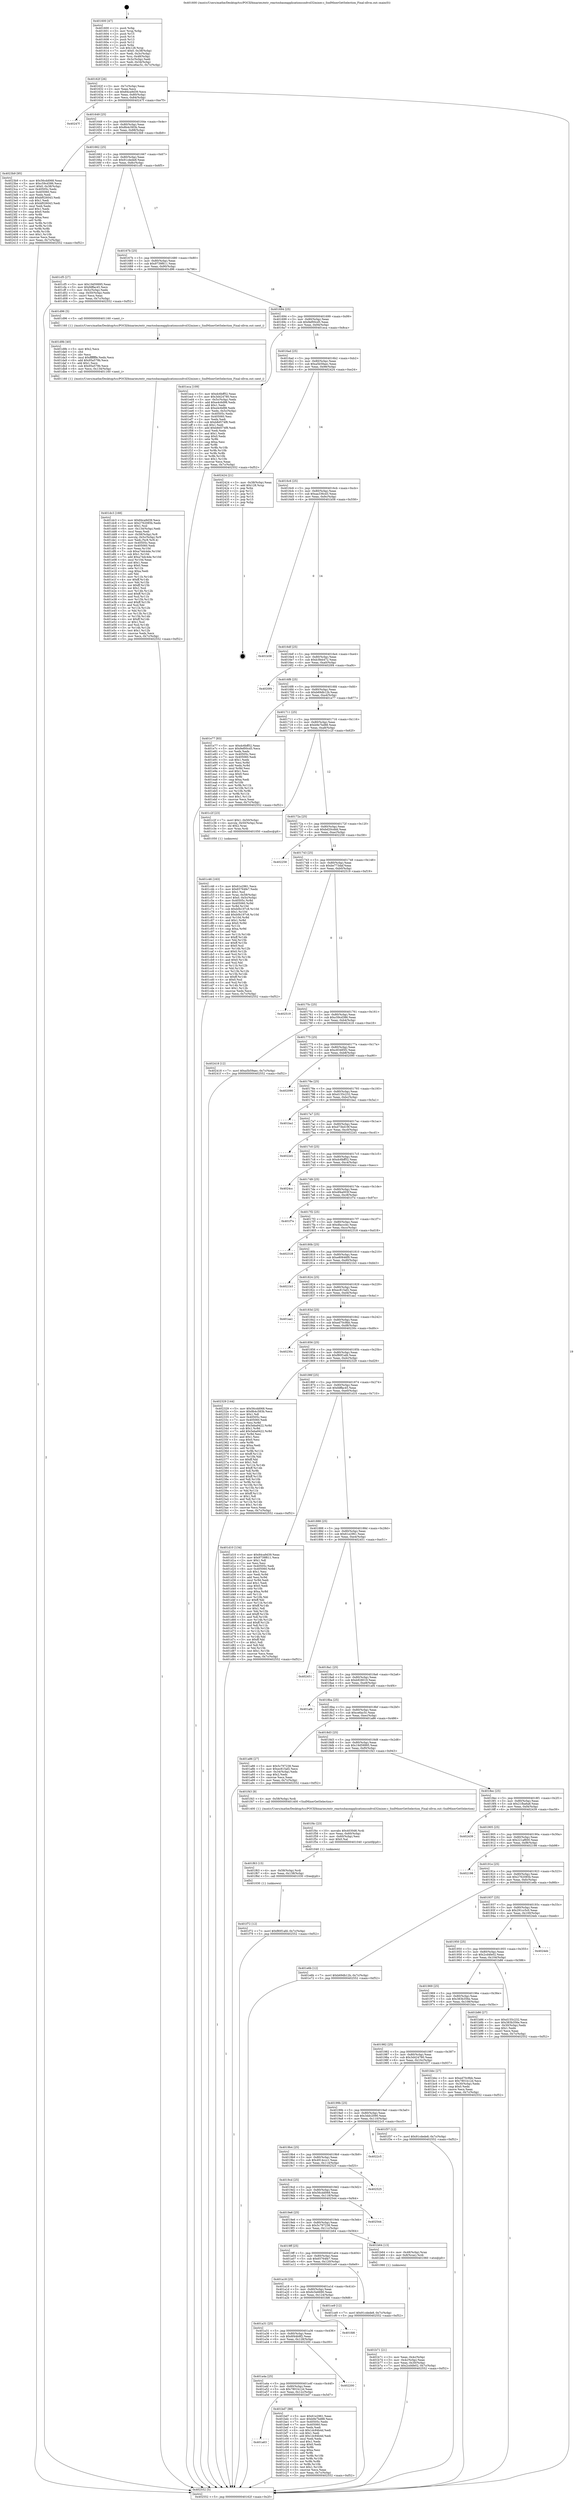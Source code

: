 digraph "0x401600" {
  label = "0x401600 (/mnt/c/Users/mathe/Desktop/tcc/POCII/binaries/extr_reactosbaseapplicationssndvol32mixer.c_SndMixerGetSelection_Final-ollvm.out::main(0))"
  labelloc = "t"
  node[shape=record]

  Entry [label="",width=0.3,height=0.3,shape=circle,fillcolor=black,style=filled]
  "0x40162f" [label="{
     0x40162f [26]\l
     | [instrs]\l
     &nbsp;&nbsp;0x40162f \<+3\>: mov -0x7c(%rbp),%eax\l
     &nbsp;&nbsp;0x401632 \<+2\>: mov %eax,%ecx\l
     &nbsp;&nbsp;0x401634 \<+6\>: sub $0x84ca9d39,%ecx\l
     &nbsp;&nbsp;0x40163a \<+3\>: mov %eax,-0x80(%rbp)\l
     &nbsp;&nbsp;0x40163d \<+6\>: mov %ecx,-0x84(%rbp)\l
     &nbsp;&nbsp;0x401643 \<+6\>: je 000000000040247f \<main+0xe7f\>\l
  }"]
  "0x40247f" [label="{
     0x40247f\l
  }", style=dashed]
  "0x401649" [label="{
     0x401649 [25]\l
     | [instrs]\l
     &nbsp;&nbsp;0x401649 \<+5\>: jmp 000000000040164e \<main+0x4e\>\l
     &nbsp;&nbsp;0x40164e \<+3\>: mov -0x80(%rbp),%eax\l
     &nbsp;&nbsp;0x401651 \<+5\>: sub $0x8b4c583b,%eax\l
     &nbsp;&nbsp;0x401656 \<+6\>: mov %eax,-0x88(%rbp)\l
     &nbsp;&nbsp;0x40165c \<+6\>: je 00000000004023b9 \<main+0xdb9\>\l
  }"]
  Exit [label="",width=0.3,height=0.3,shape=circle,fillcolor=black,style=filled,peripheries=2]
  "0x4023b9" [label="{
     0x4023b9 [95]\l
     | [instrs]\l
     &nbsp;&nbsp;0x4023b9 \<+5\>: mov $0x56cdd068,%eax\l
     &nbsp;&nbsp;0x4023be \<+5\>: mov $0xc59cd386,%ecx\l
     &nbsp;&nbsp;0x4023c3 \<+7\>: movl $0x0,-0x38(%rbp)\l
     &nbsp;&nbsp;0x4023ca \<+7\>: mov 0x40505c,%edx\l
     &nbsp;&nbsp;0x4023d1 \<+7\>: mov 0x405060,%esi\l
     &nbsp;&nbsp;0x4023d8 \<+2\>: mov %edx,%edi\l
     &nbsp;&nbsp;0x4023da \<+6\>: add $0xbf026043,%edi\l
     &nbsp;&nbsp;0x4023e0 \<+3\>: sub $0x1,%edi\l
     &nbsp;&nbsp;0x4023e3 \<+6\>: sub $0xbf026043,%edi\l
     &nbsp;&nbsp;0x4023e9 \<+3\>: imul %edi,%edx\l
     &nbsp;&nbsp;0x4023ec \<+3\>: and $0x1,%edx\l
     &nbsp;&nbsp;0x4023ef \<+3\>: cmp $0x0,%edx\l
     &nbsp;&nbsp;0x4023f2 \<+4\>: sete %r8b\l
     &nbsp;&nbsp;0x4023f6 \<+3\>: cmp $0xa,%esi\l
     &nbsp;&nbsp;0x4023f9 \<+4\>: setl %r9b\l
     &nbsp;&nbsp;0x4023fd \<+3\>: mov %r8b,%r10b\l
     &nbsp;&nbsp;0x402400 \<+3\>: and %r9b,%r10b\l
     &nbsp;&nbsp;0x402403 \<+3\>: xor %r9b,%r8b\l
     &nbsp;&nbsp;0x402406 \<+3\>: or %r8b,%r10b\l
     &nbsp;&nbsp;0x402409 \<+4\>: test $0x1,%r10b\l
     &nbsp;&nbsp;0x40240d \<+3\>: cmovne %ecx,%eax\l
     &nbsp;&nbsp;0x402410 \<+3\>: mov %eax,-0x7c(%rbp)\l
     &nbsp;&nbsp;0x402413 \<+5\>: jmp 0000000000402552 \<main+0xf52\>\l
  }"]
  "0x401662" [label="{
     0x401662 [25]\l
     | [instrs]\l
     &nbsp;&nbsp;0x401662 \<+5\>: jmp 0000000000401667 \<main+0x67\>\l
     &nbsp;&nbsp;0x401667 \<+3\>: mov -0x80(%rbp),%eax\l
     &nbsp;&nbsp;0x40166a \<+5\>: sub $0x91cdede8,%eax\l
     &nbsp;&nbsp;0x40166f \<+6\>: mov %eax,-0x8c(%rbp)\l
     &nbsp;&nbsp;0x401675 \<+6\>: je 0000000000401cf5 \<main+0x6f5\>\l
  }"]
  "0x401f72" [label="{
     0x401f72 [12]\l
     | [instrs]\l
     &nbsp;&nbsp;0x401f72 \<+7\>: movl $0xf80f1afd,-0x7c(%rbp)\l
     &nbsp;&nbsp;0x401f79 \<+5\>: jmp 0000000000402552 \<main+0xf52\>\l
  }"]
  "0x401cf5" [label="{
     0x401cf5 [27]\l
     | [instrs]\l
     &nbsp;&nbsp;0x401cf5 \<+5\>: mov $0x19d59995,%eax\l
     &nbsp;&nbsp;0x401cfa \<+5\>: mov $0xfdffac45,%ecx\l
     &nbsp;&nbsp;0x401cff \<+3\>: mov -0x5c(%rbp),%edx\l
     &nbsp;&nbsp;0x401d02 \<+3\>: cmp -0x50(%rbp),%edx\l
     &nbsp;&nbsp;0x401d05 \<+3\>: cmovl %ecx,%eax\l
     &nbsp;&nbsp;0x401d08 \<+3\>: mov %eax,-0x7c(%rbp)\l
     &nbsp;&nbsp;0x401d0b \<+5\>: jmp 0000000000402552 \<main+0xf52\>\l
  }"]
  "0x40167b" [label="{
     0x40167b [25]\l
     | [instrs]\l
     &nbsp;&nbsp;0x40167b \<+5\>: jmp 0000000000401680 \<main+0x80\>\l
     &nbsp;&nbsp;0x401680 \<+3\>: mov -0x80(%rbp),%eax\l
     &nbsp;&nbsp;0x401683 \<+5\>: sub $0x9739f611,%eax\l
     &nbsp;&nbsp;0x401688 \<+6\>: mov %eax,-0x90(%rbp)\l
     &nbsp;&nbsp;0x40168e \<+6\>: je 0000000000401d96 \<main+0x796\>\l
  }"]
  "0x401f63" [label="{
     0x401f63 [15]\l
     | [instrs]\l
     &nbsp;&nbsp;0x401f63 \<+4\>: mov -0x58(%rbp),%rdi\l
     &nbsp;&nbsp;0x401f67 \<+6\>: mov %eax,-0x138(%rbp)\l
     &nbsp;&nbsp;0x401f6d \<+5\>: call 0000000000401030 \<free@plt\>\l
     | [calls]\l
     &nbsp;&nbsp;0x401030 \{1\} (unknown)\l
  }"]
  "0x401d96" [label="{
     0x401d96 [5]\l
     | [instrs]\l
     &nbsp;&nbsp;0x401d96 \<+5\>: call 0000000000401160 \<next_i\>\l
     | [calls]\l
     &nbsp;&nbsp;0x401160 \{1\} (/mnt/c/Users/mathe/Desktop/tcc/POCII/binaries/extr_reactosbaseapplicationssndvol32mixer.c_SndMixerGetSelection_Final-ollvm.out::next_i)\l
  }"]
  "0x401694" [label="{
     0x401694 [25]\l
     | [instrs]\l
     &nbsp;&nbsp;0x401694 \<+5\>: jmp 0000000000401699 \<main+0x99\>\l
     &nbsp;&nbsp;0x401699 \<+3\>: mov -0x80(%rbp),%eax\l
     &nbsp;&nbsp;0x40169c \<+5\>: sub $0x9ef00cd5,%eax\l
     &nbsp;&nbsp;0x4016a1 \<+6\>: mov %eax,-0x94(%rbp)\l
     &nbsp;&nbsp;0x4016a7 \<+6\>: je 0000000000401eca \<main+0x8ca\>\l
  }"]
  "0x401f4c" [label="{
     0x401f4c [23]\l
     | [instrs]\l
     &nbsp;&nbsp;0x401f4c \<+10\>: movabs $0x4030d6,%rdi\l
     &nbsp;&nbsp;0x401f56 \<+3\>: mov %eax,-0x60(%rbp)\l
     &nbsp;&nbsp;0x401f59 \<+3\>: mov -0x60(%rbp),%esi\l
     &nbsp;&nbsp;0x401f5c \<+2\>: mov $0x0,%al\l
     &nbsp;&nbsp;0x401f5e \<+5\>: call 0000000000401040 \<printf@plt\>\l
     | [calls]\l
     &nbsp;&nbsp;0x401040 \{1\} (unknown)\l
  }"]
  "0x401eca" [label="{
     0x401eca [109]\l
     | [instrs]\l
     &nbsp;&nbsp;0x401eca \<+5\>: mov $0xdc6bff52,%eax\l
     &nbsp;&nbsp;0x401ecf \<+5\>: mov $0x3d424780,%ecx\l
     &nbsp;&nbsp;0x401ed4 \<+3\>: mov -0x5c(%rbp),%edx\l
     &nbsp;&nbsp;0x401ed7 \<+6\>: add $0xe4c6d98,%edx\l
     &nbsp;&nbsp;0x401edd \<+3\>: add $0x1,%edx\l
     &nbsp;&nbsp;0x401ee0 \<+6\>: sub $0xe4c6d98,%edx\l
     &nbsp;&nbsp;0x401ee6 \<+3\>: mov %edx,-0x5c(%rbp)\l
     &nbsp;&nbsp;0x401ee9 \<+7\>: mov 0x40505c,%edx\l
     &nbsp;&nbsp;0x401ef0 \<+7\>: mov 0x405060,%esi\l
     &nbsp;&nbsp;0x401ef7 \<+2\>: mov %edx,%edi\l
     &nbsp;&nbsp;0x401ef9 \<+6\>: sub $0xb8d574f8,%edi\l
     &nbsp;&nbsp;0x401eff \<+3\>: sub $0x1,%edi\l
     &nbsp;&nbsp;0x401f02 \<+6\>: add $0xb8d574f8,%edi\l
     &nbsp;&nbsp;0x401f08 \<+3\>: imul %edi,%edx\l
     &nbsp;&nbsp;0x401f0b \<+3\>: and $0x1,%edx\l
     &nbsp;&nbsp;0x401f0e \<+3\>: cmp $0x0,%edx\l
     &nbsp;&nbsp;0x401f11 \<+4\>: sete %r8b\l
     &nbsp;&nbsp;0x401f15 \<+3\>: cmp $0xa,%esi\l
     &nbsp;&nbsp;0x401f18 \<+4\>: setl %r9b\l
     &nbsp;&nbsp;0x401f1c \<+3\>: mov %r8b,%r10b\l
     &nbsp;&nbsp;0x401f1f \<+3\>: and %r9b,%r10b\l
     &nbsp;&nbsp;0x401f22 \<+3\>: xor %r9b,%r8b\l
     &nbsp;&nbsp;0x401f25 \<+3\>: or %r8b,%r10b\l
     &nbsp;&nbsp;0x401f28 \<+4\>: test $0x1,%r10b\l
     &nbsp;&nbsp;0x401f2c \<+3\>: cmovne %ecx,%eax\l
     &nbsp;&nbsp;0x401f2f \<+3\>: mov %eax,-0x7c(%rbp)\l
     &nbsp;&nbsp;0x401f32 \<+5\>: jmp 0000000000402552 \<main+0xf52\>\l
  }"]
  "0x4016ad" [label="{
     0x4016ad [25]\l
     | [instrs]\l
     &nbsp;&nbsp;0x4016ad \<+5\>: jmp 00000000004016b2 \<main+0xb2\>\l
     &nbsp;&nbsp;0x4016b2 \<+3\>: mov -0x80(%rbp),%eax\l
     &nbsp;&nbsp;0x4016b5 \<+5\>: sub $0xa5b59aec,%eax\l
     &nbsp;&nbsp;0x4016ba \<+6\>: mov %eax,-0x98(%rbp)\l
     &nbsp;&nbsp;0x4016c0 \<+6\>: je 0000000000402424 \<main+0xe24\>\l
  }"]
  "0x401dc3" [label="{
     0x401dc3 [168]\l
     | [instrs]\l
     &nbsp;&nbsp;0x401dc3 \<+5\>: mov $0x84ca9d39,%ecx\l
     &nbsp;&nbsp;0x401dc8 \<+5\>: mov $0x2762085b,%edx\l
     &nbsp;&nbsp;0x401dcd \<+3\>: mov $0x1,%sil\l
     &nbsp;&nbsp;0x401dd0 \<+6\>: mov -0x134(%rbp),%edi\l
     &nbsp;&nbsp;0x401dd6 \<+3\>: imul %eax,%edi\l
     &nbsp;&nbsp;0x401dd9 \<+4\>: mov -0x58(%rbp),%r8\l
     &nbsp;&nbsp;0x401ddd \<+4\>: movslq -0x5c(%rbp),%r9\l
     &nbsp;&nbsp;0x401de1 \<+4\>: mov %edi,(%r8,%r9,4)\l
     &nbsp;&nbsp;0x401de5 \<+7\>: mov 0x40505c,%eax\l
     &nbsp;&nbsp;0x401dec \<+7\>: mov 0x405060,%edi\l
     &nbsp;&nbsp;0x401df3 \<+3\>: mov %eax,%r10d\l
     &nbsp;&nbsp;0x401df6 \<+7\>: sub $0xa74dc4de,%r10d\l
     &nbsp;&nbsp;0x401dfd \<+4\>: sub $0x1,%r10d\l
     &nbsp;&nbsp;0x401e01 \<+7\>: add $0xa74dc4de,%r10d\l
     &nbsp;&nbsp;0x401e08 \<+4\>: imul %r10d,%eax\l
     &nbsp;&nbsp;0x401e0c \<+3\>: and $0x1,%eax\l
     &nbsp;&nbsp;0x401e0f \<+3\>: cmp $0x0,%eax\l
     &nbsp;&nbsp;0x401e12 \<+4\>: sete %r11b\l
     &nbsp;&nbsp;0x401e16 \<+3\>: cmp $0xa,%edi\l
     &nbsp;&nbsp;0x401e19 \<+3\>: setl %bl\l
     &nbsp;&nbsp;0x401e1c \<+3\>: mov %r11b,%r14b\l
     &nbsp;&nbsp;0x401e1f \<+4\>: xor $0xff,%r14b\l
     &nbsp;&nbsp;0x401e23 \<+3\>: mov %bl,%r15b\l
     &nbsp;&nbsp;0x401e26 \<+4\>: xor $0xff,%r15b\l
     &nbsp;&nbsp;0x401e2a \<+4\>: xor $0x1,%sil\l
     &nbsp;&nbsp;0x401e2e \<+3\>: mov %r14b,%r12b\l
     &nbsp;&nbsp;0x401e31 \<+4\>: and $0xff,%r12b\l
     &nbsp;&nbsp;0x401e35 \<+3\>: and %sil,%r11b\l
     &nbsp;&nbsp;0x401e38 \<+3\>: mov %r15b,%r13b\l
     &nbsp;&nbsp;0x401e3b \<+4\>: and $0xff,%r13b\l
     &nbsp;&nbsp;0x401e3f \<+3\>: and %sil,%bl\l
     &nbsp;&nbsp;0x401e42 \<+3\>: or %r11b,%r12b\l
     &nbsp;&nbsp;0x401e45 \<+3\>: or %bl,%r13b\l
     &nbsp;&nbsp;0x401e48 \<+3\>: xor %r13b,%r12b\l
     &nbsp;&nbsp;0x401e4b \<+3\>: or %r15b,%r14b\l
     &nbsp;&nbsp;0x401e4e \<+4\>: xor $0xff,%r14b\l
     &nbsp;&nbsp;0x401e52 \<+4\>: or $0x1,%sil\l
     &nbsp;&nbsp;0x401e56 \<+3\>: and %sil,%r14b\l
     &nbsp;&nbsp;0x401e59 \<+3\>: or %r14b,%r12b\l
     &nbsp;&nbsp;0x401e5c \<+4\>: test $0x1,%r12b\l
     &nbsp;&nbsp;0x401e60 \<+3\>: cmovne %edx,%ecx\l
     &nbsp;&nbsp;0x401e63 \<+3\>: mov %ecx,-0x7c(%rbp)\l
     &nbsp;&nbsp;0x401e66 \<+5\>: jmp 0000000000402552 \<main+0xf52\>\l
  }"]
  "0x402424" [label="{
     0x402424 [21]\l
     | [instrs]\l
     &nbsp;&nbsp;0x402424 \<+3\>: mov -0x38(%rbp),%eax\l
     &nbsp;&nbsp;0x402427 \<+7\>: add $0x128,%rsp\l
     &nbsp;&nbsp;0x40242e \<+1\>: pop %rbx\l
     &nbsp;&nbsp;0x40242f \<+2\>: pop %r12\l
     &nbsp;&nbsp;0x402431 \<+2\>: pop %r13\l
     &nbsp;&nbsp;0x402433 \<+2\>: pop %r14\l
     &nbsp;&nbsp;0x402435 \<+2\>: pop %r15\l
     &nbsp;&nbsp;0x402437 \<+1\>: pop %rbp\l
     &nbsp;&nbsp;0x402438 \<+1\>: ret\l
  }"]
  "0x4016c6" [label="{
     0x4016c6 [25]\l
     | [instrs]\l
     &nbsp;&nbsp;0x4016c6 \<+5\>: jmp 00000000004016cb \<main+0xcb\>\l
     &nbsp;&nbsp;0x4016cb \<+3\>: mov -0x80(%rbp),%eax\l
     &nbsp;&nbsp;0x4016ce \<+5\>: sub $0xaa336cd3,%eax\l
     &nbsp;&nbsp;0x4016d3 \<+6\>: mov %eax,-0x9c(%rbp)\l
     &nbsp;&nbsp;0x4016d9 \<+6\>: je 0000000000401b58 \<main+0x558\>\l
  }"]
  "0x401d9b" [label="{
     0x401d9b [40]\l
     | [instrs]\l
     &nbsp;&nbsp;0x401d9b \<+5\>: mov $0x2,%ecx\l
     &nbsp;&nbsp;0x401da0 \<+1\>: cltd\l
     &nbsp;&nbsp;0x401da1 \<+2\>: idiv %ecx\l
     &nbsp;&nbsp;0x401da3 \<+6\>: imul $0xfffffffe,%edx,%ecx\l
     &nbsp;&nbsp;0x401da9 \<+6\>: add $0x95a579b,%ecx\l
     &nbsp;&nbsp;0x401daf \<+3\>: add $0x1,%ecx\l
     &nbsp;&nbsp;0x401db2 \<+6\>: sub $0x95a579b,%ecx\l
     &nbsp;&nbsp;0x401db8 \<+6\>: mov %ecx,-0x134(%rbp)\l
     &nbsp;&nbsp;0x401dbe \<+5\>: call 0000000000401160 \<next_i\>\l
     | [calls]\l
     &nbsp;&nbsp;0x401160 \{1\} (/mnt/c/Users/mathe/Desktop/tcc/POCII/binaries/extr_reactosbaseapplicationssndvol32mixer.c_SndMixerGetSelection_Final-ollvm.out::next_i)\l
  }"]
  "0x401b58" [label="{
     0x401b58\l
  }", style=dashed]
  "0x4016df" [label="{
     0x4016df [25]\l
     | [instrs]\l
     &nbsp;&nbsp;0x4016df \<+5\>: jmp 00000000004016e4 \<main+0xe4\>\l
     &nbsp;&nbsp;0x4016e4 \<+3\>: mov -0x80(%rbp),%eax\l
     &nbsp;&nbsp;0x4016e7 \<+5\>: sub $0xb3feb472,%eax\l
     &nbsp;&nbsp;0x4016ec \<+6\>: mov %eax,-0xa0(%rbp)\l
     &nbsp;&nbsp;0x4016f2 \<+6\>: je 00000000004020f4 \<main+0xaf4\>\l
  }"]
  "0x401c46" [label="{
     0x401c46 [163]\l
     | [instrs]\l
     &nbsp;&nbsp;0x401c46 \<+5\>: mov $0x61e2961,%ecx\l
     &nbsp;&nbsp;0x401c4b \<+5\>: mov $0x65764fe7,%edx\l
     &nbsp;&nbsp;0x401c50 \<+3\>: mov $0x1,%sil\l
     &nbsp;&nbsp;0x401c53 \<+4\>: mov %rax,-0x58(%rbp)\l
     &nbsp;&nbsp;0x401c57 \<+7\>: movl $0x0,-0x5c(%rbp)\l
     &nbsp;&nbsp;0x401c5e \<+8\>: mov 0x40505c,%r8d\l
     &nbsp;&nbsp;0x401c66 \<+8\>: mov 0x405060,%r9d\l
     &nbsp;&nbsp;0x401c6e \<+3\>: mov %r8d,%r10d\l
     &nbsp;&nbsp;0x401c71 \<+7\>: sub $0xb0b197c8,%r10d\l
     &nbsp;&nbsp;0x401c78 \<+4\>: sub $0x1,%r10d\l
     &nbsp;&nbsp;0x401c7c \<+7\>: add $0xb0b197c8,%r10d\l
     &nbsp;&nbsp;0x401c83 \<+4\>: imul %r10d,%r8d\l
     &nbsp;&nbsp;0x401c87 \<+4\>: and $0x1,%r8d\l
     &nbsp;&nbsp;0x401c8b \<+4\>: cmp $0x0,%r8d\l
     &nbsp;&nbsp;0x401c8f \<+4\>: sete %r11b\l
     &nbsp;&nbsp;0x401c93 \<+4\>: cmp $0xa,%r9d\l
     &nbsp;&nbsp;0x401c97 \<+3\>: setl %bl\l
     &nbsp;&nbsp;0x401c9a \<+3\>: mov %r11b,%r14b\l
     &nbsp;&nbsp;0x401c9d \<+4\>: xor $0xff,%r14b\l
     &nbsp;&nbsp;0x401ca1 \<+3\>: mov %bl,%r15b\l
     &nbsp;&nbsp;0x401ca4 \<+4\>: xor $0xff,%r15b\l
     &nbsp;&nbsp;0x401ca8 \<+4\>: xor $0x0,%sil\l
     &nbsp;&nbsp;0x401cac \<+3\>: mov %r14b,%r12b\l
     &nbsp;&nbsp;0x401caf \<+4\>: and $0x0,%r12b\l
     &nbsp;&nbsp;0x401cb3 \<+3\>: and %sil,%r11b\l
     &nbsp;&nbsp;0x401cb6 \<+3\>: mov %r15b,%r13b\l
     &nbsp;&nbsp;0x401cb9 \<+4\>: and $0x0,%r13b\l
     &nbsp;&nbsp;0x401cbd \<+3\>: and %sil,%bl\l
     &nbsp;&nbsp;0x401cc0 \<+3\>: or %r11b,%r12b\l
     &nbsp;&nbsp;0x401cc3 \<+3\>: or %bl,%r13b\l
     &nbsp;&nbsp;0x401cc6 \<+3\>: xor %r13b,%r12b\l
     &nbsp;&nbsp;0x401cc9 \<+3\>: or %r15b,%r14b\l
     &nbsp;&nbsp;0x401ccc \<+4\>: xor $0xff,%r14b\l
     &nbsp;&nbsp;0x401cd0 \<+4\>: or $0x0,%sil\l
     &nbsp;&nbsp;0x401cd4 \<+3\>: and %sil,%r14b\l
     &nbsp;&nbsp;0x401cd7 \<+3\>: or %r14b,%r12b\l
     &nbsp;&nbsp;0x401cda \<+4\>: test $0x1,%r12b\l
     &nbsp;&nbsp;0x401cde \<+3\>: cmovne %edx,%ecx\l
     &nbsp;&nbsp;0x401ce1 \<+3\>: mov %ecx,-0x7c(%rbp)\l
     &nbsp;&nbsp;0x401ce4 \<+5\>: jmp 0000000000402552 \<main+0xf52\>\l
  }"]
  "0x4020f4" [label="{
     0x4020f4\l
  }", style=dashed]
  "0x4016f8" [label="{
     0x4016f8 [25]\l
     | [instrs]\l
     &nbsp;&nbsp;0x4016f8 \<+5\>: jmp 00000000004016fd \<main+0xfd\>\l
     &nbsp;&nbsp;0x4016fd \<+3\>: mov -0x80(%rbp),%eax\l
     &nbsp;&nbsp;0x401700 \<+5\>: sub $0xb69db12b,%eax\l
     &nbsp;&nbsp;0x401705 \<+6\>: mov %eax,-0xa4(%rbp)\l
     &nbsp;&nbsp;0x40170b \<+6\>: je 0000000000401e77 \<main+0x877\>\l
  }"]
  "0x401a63" [label="{
     0x401a63\l
  }", style=dashed]
  "0x401e77" [label="{
     0x401e77 [83]\l
     | [instrs]\l
     &nbsp;&nbsp;0x401e77 \<+5\>: mov $0xdc6bff52,%eax\l
     &nbsp;&nbsp;0x401e7c \<+5\>: mov $0x9ef00cd5,%ecx\l
     &nbsp;&nbsp;0x401e81 \<+2\>: xor %edx,%edx\l
     &nbsp;&nbsp;0x401e83 \<+7\>: mov 0x40505c,%esi\l
     &nbsp;&nbsp;0x401e8a \<+7\>: mov 0x405060,%edi\l
     &nbsp;&nbsp;0x401e91 \<+3\>: sub $0x1,%edx\l
     &nbsp;&nbsp;0x401e94 \<+3\>: mov %esi,%r8d\l
     &nbsp;&nbsp;0x401e97 \<+3\>: add %edx,%r8d\l
     &nbsp;&nbsp;0x401e9a \<+4\>: imul %r8d,%esi\l
     &nbsp;&nbsp;0x401e9e \<+3\>: and $0x1,%esi\l
     &nbsp;&nbsp;0x401ea1 \<+3\>: cmp $0x0,%esi\l
     &nbsp;&nbsp;0x401ea4 \<+4\>: sete %r9b\l
     &nbsp;&nbsp;0x401ea8 \<+3\>: cmp $0xa,%edi\l
     &nbsp;&nbsp;0x401eab \<+4\>: setl %r10b\l
     &nbsp;&nbsp;0x401eaf \<+3\>: mov %r9b,%r11b\l
     &nbsp;&nbsp;0x401eb2 \<+3\>: and %r10b,%r11b\l
     &nbsp;&nbsp;0x401eb5 \<+3\>: xor %r10b,%r9b\l
     &nbsp;&nbsp;0x401eb8 \<+3\>: or %r9b,%r11b\l
     &nbsp;&nbsp;0x401ebb \<+4\>: test $0x1,%r11b\l
     &nbsp;&nbsp;0x401ebf \<+3\>: cmovne %ecx,%eax\l
     &nbsp;&nbsp;0x401ec2 \<+3\>: mov %eax,-0x7c(%rbp)\l
     &nbsp;&nbsp;0x401ec5 \<+5\>: jmp 0000000000402552 \<main+0xf52\>\l
  }"]
  "0x401711" [label="{
     0x401711 [25]\l
     | [instrs]\l
     &nbsp;&nbsp;0x401711 \<+5\>: jmp 0000000000401716 \<main+0x116\>\l
     &nbsp;&nbsp;0x401716 \<+3\>: mov -0x80(%rbp),%eax\l
     &nbsp;&nbsp;0x401719 \<+5\>: sub $0xb9e7bd88,%eax\l
     &nbsp;&nbsp;0x40171e \<+6\>: mov %eax,-0xa8(%rbp)\l
     &nbsp;&nbsp;0x401724 \<+6\>: je 0000000000401c2f \<main+0x62f\>\l
  }"]
  "0x401bd7" [label="{
     0x401bd7 [88]\l
     | [instrs]\l
     &nbsp;&nbsp;0x401bd7 \<+5\>: mov $0x61e2961,%eax\l
     &nbsp;&nbsp;0x401bdc \<+5\>: mov $0xb9e7bd88,%ecx\l
     &nbsp;&nbsp;0x401be1 \<+7\>: mov 0x40505c,%edx\l
     &nbsp;&nbsp;0x401be8 \<+7\>: mov 0x405060,%esi\l
     &nbsp;&nbsp;0x401bef \<+2\>: mov %edx,%edi\l
     &nbsp;&nbsp;0x401bf1 \<+6\>: sub $0x1dc84b4d,%edi\l
     &nbsp;&nbsp;0x401bf7 \<+3\>: sub $0x1,%edi\l
     &nbsp;&nbsp;0x401bfa \<+6\>: add $0x1dc84b4d,%edi\l
     &nbsp;&nbsp;0x401c00 \<+3\>: imul %edi,%edx\l
     &nbsp;&nbsp;0x401c03 \<+3\>: and $0x1,%edx\l
     &nbsp;&nbsp;0x401c06 \<+3\>: cmp $0x0,%edx\l
     &nbsp;&nbsp;0x401c09 \<+4\>: sete %r8b\l
     &nbsp;&nbsp;0x401c0d \<+3\>: cmp $0xa,%esi\l
     &nbsp;&nbsp;0x401c10 \<+4\>: setl %r9b\l
     &nbsp;&nbsp;0x401c14 \<+3\>: mov %r8b,%r10b\l
     &nbsp;&nbsp;0x401c17 \<+3\>: and %r9b,%r10b\l
     &nbsp;&nbsp;0x401c1a \<+3\>: xor %r9b,%r8b\l
     &nbsp;&nbsp;0x401c1d \<+3\>: or %r8b,%r10b\l
     &nbsp;&nbsp;0x401c20 \<+4\>: test $0x1,%r10b\l
     &nbsp;&nbsp;0x401c24 \<+3\>: cmovne %ecx,%eax\l
     &nbsp;&nbsp;0x401c27 \<+3\>: mov %eax,-0x7c(%rbp)\l
     &nbsp;&nbsp;0x401c2a \<+5\>: jmp 0000000000402552 \<main+0xf52\>\l
  }"]
  "0x401c2f" [label="{
     0x401c2f [23]\l
     | [instrs]\l
     &nbsp;&nbsp;0x401c2f \<+7\>: movl $0x1,-0x50(%rbp)\l
     &nbsp;&nbsp;0x401c36 \<+4\>: movslq -0x50(%rbp),%rax\l
     &nbsp;&nbsp;0x401c3a \<+4\>: shl $0x2,%rax\l
     &nbsp;&nbsp;0x401c3e \<+3\>: mov %rax,%rdi\l
     &nbsp;&nbsp;0x401c41 \<+5\>: call 0000000000401050 \<malloc@plt\>\l
     | [calls]\l
     &nbsp;&nbsp;0x401050 \{1\} (unknown)\l
  }"]
  "0x40172a" [label="{
     0x40172a [25]\l
     | [instrs]\l
     &nbsp;&nbsp;0x40172a \<+5\>: jmp 000000000040172f \<main+0x12f\>\l
     &nbsp;&nbsp;0x40172f \<+3\>: mov -0x80(%rbp),%eax\l
     &nbsp;&nbsp;0x401732 \<+5\>: sub $0xbd20cddd,%eax\l
     &nbsp;&nbsp;0x401737 \<+6\>: mov %eax,-0xac(%rbp)\l
     &nbsp;&nbsp;0x40173d \<+6\>: je 0000000000402258 \<main+0xc58\>\l
  }"]
  "0x401a4a" [label="{
     0x401a4a [25]\l
     | [instrs]\l
     &nbsp;&nbsp;0x401a4a \<+5\>: jmp 0000000000401a4f \<main+0x44f\>\l
     &nbsp;&nbsp;0x401a4f \<+3\>: mov -0x80(%rbp),%eax\l
     &nbsp;&nbsp;0x401a52 \<+5\>: sub $0x7801b12d,%eax\l
     &nbsp;&nbsp;0x401a57 \<+6\>: mov %eax,-0x12c(%rbp)\l
     &nbsp;&nbsp;0x401a5d \<+6\>: je 0000000000401bd7 \<main+0x5d7\>\l
  }"]
  "0x402258" [label="{
     0x402258\l
  }", style=dashed]
  "0x401743" [label="{
     0x401743 [25]\l
     | [instrs]\l
     &nbsp;&nbsp;0x401743 \<+5\>: jmp 0000000000401748 \<main+0x148\>\l
     &nbsp;&nbsp;0x401748 \<+3\>: mov -0x80(%rbp),%eax\l
     &nbsp;&nbsp;0x40174b \<+5\>: sub $0xbe773daf,%eax\l
     &nbsp;&nbsp;0x401750 \<+6\>: mov %eax,-0xb0(%rbp)\l
     &nbsp;&nbsp;0x401756 \<+6\>: je 0000000000402519 \<main+0xf19\>\l
  }"]
  "0x402200" [label="{
     0x402200\l
  }", style=dashed]
  "0x402519" [label="{
     0x402519\l
  }", style=dashed]
  "0x40175c" [label="{
     0x40175c [25]\l
     | [instrs]\l
     &nbsp;&nbsp;0x40175c \<+5\>: jmp 0000000000401761 \<main+0x161\>\l
     &nbsp;&nbsp;0x401761 \<+3\>: mov -0x80(%rbp),%eax\l
     &nbsp;&nbsp;0x401764 \<+5\>: sub $0xc59cd386,%eax\l
     &nbsp;&nbsp;0x401769 \<+6\>: mov %eax,-0xb4(%rbp)\l
     &nbsp;&nbsp;0x40176f \<+6\>: je 0000000000402418 \<main+0xe18\>\l
  }"]
  "0x401a31" [label="{
     0x401a31 [25]\l
     | [instrs]\l
     &nbsp;&nbsp;0x401a31 \<+5\>: jmp 0000000000401a36 \<main+0x436\>\l
     &nbsp;&nbsp;0x401a36 \<+3\>: mov -0x80(%rbp),%eax\l
     &nbsp;&nbsp;0x401a39 \<+5\>: sub $0x6f44b9f2,%eax\l
     &nbsp;&nbsp;0x401a3e \<+6\>: mov %eax,-0x128(%rbp)\l
     &nbsp;&nbsp;0x401a44 \<+6\>: je 0000000000402200 \<main+0xc00\>\l
  }"]
  "0x402418" [label="{
     0x402418 [12]\l
     | [instrs]\l
     &nbsp;&nbsp;0x402418 \<+7\>: movl $0xa5b59aec,-0x7c(%rbp)\l
     &nbsp;&nbsp;0x40241f \<+5\>: jmp 0000000000402552 \<main+0xf52\>\l
  }"]
  "0x401775" [label="{
     0x401775 [25]\l
     | [instrs]\l
     &nbsp;&nbsp;0x401775 \<+5\>: jmp 000000000040177a \<main+0x17a\>\l
     &nbsp;&nbsp;0x40177a \<+3\>: mov -0x80(%rbp),%eax\l
     &nbsp;&nbsp;0x40177d \<+5\>: sub $0xc83485f2,%eax\l
     &nbsp;&nbsp;0x401782 \<+6\>: mov %eax,-0xb8(%rbp)\l
     &nbsp;&nbsp;0x401788 \<+6\>: je 0000000000402090 \<main+0xa90\>\l
  }"]
  "0x401fd6" [label="{
     0x401fd6\l
  }", style=dashed]
  "0x402090" [label="{
     0x402090\l
  }", style=dashed]
  "0x40178e" [label="{
     0x40178e [25]\l
     | [instrs]\l
     &nbsp;&nbsp;0x40178e \<+5\>: jmp 0000000000401793 \<main+0x193\>\l
     &nbsp;&nbsp;0x401793 \<+3\>: mov -0x80(%rbp),%eax\l
     &nbsp;&nbsp;0x401796 \<+5\>: sub $0xd155c232,%eax\l
     &nbsp;&nbsp;0x40179b \<+6\>: mov %eax,-0xbc(%rbp)\l
     &nbsp;&nbsp;0x4017a1 \<+6\>: je 0000000000401ba1 \<main+0x5a1\>\l
  }"]
  "0x401a18" [label="{
     0x401a18 [25]\l
     | [instrs]\l
     &nbsp;&nbsp;0x401a18 \<+5\>: jmp 0000000000401a1d \<main+0x41d\>\l
     &nbsp;&nbsp;0x401a1d \<+3\>: mov -0x80(%rbp),%eax\l
     &nbsp;&nbsp;0x401a20 \<+5\>: sub $0x6c5e6690,%eax\l
     &nbsp;&nbsp;0x401a25 \<+6\>: mov %eax,-0x124(%rbp)\l
     &nbsp;&nbsp;0x401a2b \<+6\>: je 0000000000401fd6 \<main+0x9d6\>\l
  }"]
  "0x401ba1" [label="{
     0x401ba1\l
  }", style=dashed]
  "0x4017a7" [label="{
     0x4017a7 [25]\l
     | [instrs]\l
     &nbsp;&nbsp;0x4017a7 \<+5\>: jmp 00000000004017ac \<main+0x1ac\>\l
     &nbsp;&nbsp;0x4017ac \<+3\>: mov -0x80(%rbp),%eax\l
     &nbsp;&nbsp;0x4017af \<+5\>: sub $0xd73bd19f,%eax\l
     &nbsp;&nbsp;0x4017b4 \<+6\>: mov %eax,-0xc0(%rbp)\l
     &nbsp;&nbsp;0x4017ba \<+6\>: je 00000000004022d1 \<main+0xcd1\>\l
  }"]
  "0x401ce9" [label="{
     0x401ce9 [12]\l
     | [instrs]\l
     &nbsp;&nbsp;0x401ce9 \<+7\>: movl $0x91cdede8,-0x7c(%rbp)\l
     &nbsp;&nbsp;0x401cf0 \<+5\>: jmp 0000000000402552 \<main+0xf52\>\l
  }"]
  "0x4022d1" [label="{
     0x4022d1\l
  }", style=dashed]
  "0x4017c0" [label="{
     0x4017c0 [25]\l
     | [instrs]\l
     &nbsp;&nbsp;0x4017c0 \<+5\>: jmp 00000000004017c5 \<main+0x1c5\>\l
     &nbsp;&nbsp;0x4017c5 \<+3\>: mov -0x80(%rbp),%eax\l
     &nbsp;&nbsp;0x4017c8 \<+5\>: sub $0xdc6bff52,%eax\l
     &nbsp;&nbsp;0x4017cd \<+6\>: mov %eax,-0xc4(%rbp)\l
     &nbsp;&nbsp;0x4017d3 \<+6\>: je 00000000004024cc \<main+0xecc\>\l
  }"]
  "0x401b71" [label="{
     0x401b71 [21]\l
     | [instrs]\l
     &nbsp;&nbsp;0x401b71 \<+3\>: mov %eax,-0x4c(%rbp)\l
     &nbsp;&nbsp;0x401b74 \<+3\>: mov -0x4c(%rbp),%eax\l
     &nbsp;&nbsp;0x401b77 \<+3\>: mov %eax,-0x30(%rbp)\l
     &nbsp;&nbsp;0x401b7a \<+7\>: movl $0x2cd4fe02,-0x7c(%rbp)\l
     &nbsp;&nbsp;0x401b81 \<+5\>: jmp 0000000000402552 \<main+0xf52\>\l
  }"]
  "0x4024cc" [label="{
     0x4024cc\l
  }", style=dashed]
  "0x4017d9" [label="{
     0x4017d9 [25]\l
     | [instrs]\l
     &nbsp;&nbsp;0x4017d9 \<+5\>: jmp 00000000004017de \<main+0x1de\>\l
     &nbsp;&nbsp;0x4017de \<+3\>: mov -0x80(%rbp),%eax\l
     &nbsp;&nbsp;0x4017e1 \<+5\>: sub $0xdf4a003f,%eax\l
     &nbsp;&nbsp;0x4017e6 \<+6\>: mov %eax,-0xc8(%rbp)\l
     &nbsp;&nbsp;0x4017ec \<+6\>: je 0000000000401f7e \<main+0x97e\>\l
  }"]
  "0x4019ff" [label="{
     0x4019ff [25]\l
     | [instrs]\l
     &nbsp;&nbsp;0x4019ff \<+5\>: jmp 0000000000401a04 \<main+0x404\>\l
     &nbsp;&nbsp;0x401a04 \<+3\>: mov -0x80(%rbp),%eax\l
     &nbsp;&nbsp;0x401a07 \<+5\>: sub $0x65764fe7,%eax\l
     &nbsp;&nbsp;0x401a0c \<+6\>: mov %eax,-0x120(%rbp)\l
     &nbsp;&nbsp;0x401a12 \<+6\>: je 0000000000401ce9 \<main+0x6e9\>\l
  }"]
  "0x401f7e" [label="{
     0x401f7e\l
  }", style=dashed]
  "0x4017f2" [label="{
     0x4017f2 [25]\l
     | [instrs]\l
     &nbsp;&nbsp;0x4017f2 \<+5\>: jmp 00000000004017f7 \<main+0x1f7\>\l
     &nbsp;&nbsp;0x4017f7 \<+3\>: mov -0x80(%rbp),%eax\l
     &nbsp;&nbsp;0x4017fa \<+5\>: sub $0xdfacccbc,%eax\l
     &nbsp;&nbsp;0x4017ff \<+6\>: mov %eax,-0xcc(%rbp)\l
     &nbsp;&nbsp;0x401805 \<+6\>: je 0000000000402318 \<main+0xd18\>\l
  }"]
  "0x401b64" [label="{
     0x401b64 [13]\l
     | [instrs]\l
     &nbsp;&nbsp;0x401b64 \<+4\>: mov -0x48(%rbp),%rax\l
     &nbsp;&nbsp;0x401b68 \<+4\>: mov 0x8(%rax),%rdi\l
     &nbsp;&nbsp;0x401b6c \<+5\>: call 0000000000401060 \<atoi@plt\>\l
     | [calls]\l
     &nbsp;&nbsp;0x401060 \{1\} (unknown)\l
  }"]
  "0x402318" [label="{
     0x402318\l
  }", style=dashed]
  "0x40180b" [label="{
     0x40180b [25]\l
     | [instrs]\l
     &nbsp;&nbsp;0x40180b \<+5\>: jmp 0000000000401810 \<main+0x210\>\l
     &nbsp;&nbsp;0x401810 \<+3\>: mov -0x80(%rbp),%eax\l
     &nbsp;&nbsp;0x401813 \<+5\>: sub $0xe80646f9,%eax\l
     &nbsp;&nbsp;0x401818 \<+6\>: mov %eax,-0xd0(%rbp)\l
     &nbsp;&nbsp;0x40181e \<+6\>: je 00000000004021b3 \<main+0xbb3\>\l
  }"]
  "0x4019e6" [label="{
     0x4019e6 [25]\l
     | [instrs]\l
     &nbsp;&nbsp;0x4019e6 \<+5\>: jmp 00000000004019eb \<main+0x3eb\>\l
     &nbsp;&nbsp;0x4019eb \<+3\>: mov -0x80(%rbp),%eax\l
     &nbsp;&nbsp;0x4019ee \<+5\>: sub $0x5c797238,%eax\l
     &nbsp;&nbsp;0x4019f3 \<+6\>: mov %eax,-0x11c(%rbp)\l
     &nbsp;&nbsp;0x4019f9 \<+6\>: je 0000000000401b64 \<main+0x564\>\l
  }"]
  "0x4021b3" [label="{
     0x4021b3\l
  }", style=dashed]
  "0x401824" [label="{
     0x401824 [25]\l
     | [instrs]\l
     &nbsp;&nbsp;0x401824 \<+5\>: jmp 0000000000401829 \<main+0x229\>\l
     &nbsp;&nbsp;0x401829 \<+3\>: mov -0x80(%rbp),%eax\l
     &nbsp;&nbsp;0x40182c \<+5\>: sub $0xec815af2,%eax\l
     &nbsp;&nbsp;0x401831 \<+6\>: mov %eax,-0xd4(%rbp)\l
     &nbsp;&nbsp;0x401837 \<+6\>: je 0000000000401aa1 \<main+0x4a1\>\l
  }"]
  "0x402544" [label="{
     0x402544\l
  }", style=dashed]
  "0x401aa1" [label="{
     0x401aa1\l
  }", style=dashed]
  "0x40183d" [label="{
     0x40183d [25]\l
     | [instrs]\l
     &nbsp;&nbsp;0x40183d \<+5\>: jmp 0000000000401842 \<main+0x242\>\l
     &nbsp;&nbsp;0x401842 \<+3\>: mov -0x80(%rbp),%eax\l
     &nbsp;&nbsp;0x401845 \<+5\>: sub $0xed70c9bb,%eax\l
     &nbsp;&nbsp;0x40184a \<+6\>: mov %eax,-0xd8(%rbp)\l
     &nbsp;&nbsp;0x401850 \<+6\>: je 000000000040230c \<main+0xd0c\>\l
  }"]
  "0x4019cd" [label="{
     0x4019cd [25]\l
     | [instrs]\l
     &nbsp;&nbsp;0x4019cd \<+5\>: jmp 00000000004019d2 \<main+0x3d2\>\l
     &nbsp;&nbsp;0x4019d2 \<+3\>: mov -0x80(%rbp),%eax\l
     &nbsp;&nbsp;0x4019d5 \<+5\>: sub $0x56cdd068,%eax\l
     &nbsp;&nbsp;0x4019da \<+6\>: mov %eax,-0x118(%rbp)\l
     &nbsp;&nbsp;0x4019e0 \<+6\>: je 0000000000402544 \<main+0xf44\>\l
  }"]
  "0x40230c" [label="{
     0x40230c\l
  }", style=dashed]
  "0x401856" [label="{
     0x401856 [25]\l
     | [instrs]\l
     &nbsp;&nbsp;0x401856 \<+5\>: jmp 000000000040185b \<main+0x25b\>\l
     &nbsp;&nbsp;0x40185b \<+3\>: mov -0x80(%rbp),%eax\l
     &nbsp;&nbsp;0x40185e \<+5\>: sub $0xf80f1afd,%eax\l
     &nbsp;&nbsp;0x401863 \<+6\>: mov %eax,-0xdc(%rbp)\l
     &nbsp;&nbsp;0x401869 \<+6\>: je 0000000000402329 \<main+0xd29\>\l
  }"]
  "0x402525" [label="{
     0x402525\l
  }", style=dashed]
  "0x402329" [label="{
     0x402329 [144]\l
     | [instrs]\l
     &nbsp;&nbsp;0x402329 \<+5\>: mov $0x56cdd068,%eax\l
     &nbsp;&nbsp;0x40232e \<+5\>: mov $0x8b4c583b,%ecx\l
     &nbsp;&nbsp;0x402333 \<+2\>: mov $0x1,%dl\l
     &nbsp;&nbsp;0x402335 \<+7\>: mov 0x40505c,%esi\l
     &nbsp;&nbsp;0x40233c \<+7\>: mov 0x405060,%edi\l
     &nbsp;&nbsp;0x402343 \<+3\>: mov %esi,%r8d\l
     &nbsp;&nbsp;0x402346 \<+7\>: sub $0x5eba9422,%r8d\l
     &nbsp;&nbsp;0x40234d \<+4\>: sub $0x1,%r8d\l
     &nbsp;&nbsp;0x402351 \<+7\>: add $0x5eba9422,%r8d\l
     &nbsp;&nbsp;0x402358 \<+4\>: imul %r8d,%esi\l
     &nbsp;&nbsp;0x40235c \<+3\>: and $0x1,%esi\l
     &nbsp;&nbsp;0x40235f \<+3\>: cmp $0x0,%esi\l
     &nbsp;&nbsp;0x402362 \<+4\>: sete %r9b\l
     &nbsp;&nbsp;0x402366 \<+3\>: cmp $0xa,%edi\l
     &nbsp;&nbsp;0x402369 \<+4\>: setl %r10b\l
     &nbsp;&nbsp;0x40236d \<+3\>: mov %r9b,%r11b\l
     &nbsp;&nbsp;0x402370 \<+4\>: xor $0xff,%r11b\l
     &nbsp;&nbsp;0x402374 \<+3\>: mov %r10b,%bl\l
     &nbsp;&nbsp;0x402377 \<+3\>: xor $0xff,%bl\l
     &nbsp;&nbsp;0x40237a \<+3\>: xor $0x1,%dl\l
     &nbsp;&nbsp;0x40237d \<+3\>: mov %r11b,%r14b\l
     &nbsp;&nbsp;0x402380 \<+4\>: and $0xff,%r14b\l
     &nbsp;&nbsp;0x402384 \<+3\>: and %dl,%r9b\l
     &nbsp;&nbsp;0x402387 \<+3\>: mov %bl,%r15b\l
     &nbsp;&nbsp;0x40238a \<+4\>: and $0xff,%r15b\l
     &nbsp;&nbsp;0x40238e \<+3\>: and %dl,%r10b\l
     &nbsp;&nbsp;0x402391 \<+3\>: or %r9b,%r14b\l
     &nbsp;&nbsp;0x402394 \<+3\>: or %r10b,%r15b\l
     &nbsp;&nbsp;0x402397 \<+3\>: xor %r15b,%r14b\l
     &nbsp;&nbsp;0x40239a \<+3\>: or %bl,%r11b\l
     &nbsp;&nbsp;0x40239d \<+4\>: xor $0xff,%r11b\l
     &nbsp;&nbsp;0x4023a1 \<+3\>: or $0x1,%dl\l
     &nbsp;&nbsp;0x4023a4 \<+3\>: and %dl,%r11b\l
     &nbsp;&nbsp;0x4023a7 \<+3\>: or %r11b,%r14b\l
     &nbsp;&nbsp;0x4023aa \<+4\>: test $0x1,%r14b\l
     &nbsp;&nbsp;0x4023ae \<+3\>: cmovne %ecx,%eax\l
     &nbsp;&nbsp;0x4023b1 \<+3\>: mov %eax,-0x7c(%rbp)\l
     &nbsp;&nbsp;0x4023b4 \<+5\>: jmp 0000000000402552 \<main+0xf52\>\l
  }"]
  "0x40186f" [label="{
     0x40186f [25]\l
     | [instrs]\l
     &nbsp;&nbsp;0x40186f \<+5\>: jmp 0000000000401874 \<main+0x274\>\l
     &nbsp;&nbsp;0x401874 \<+3\>: mov -0x80(%rbp),%eax\l
     &nbsp;&nbsp;0x401877 \<+5\>: sub $0xfdffac45,%eax\l
     &nbsp;&nbsp;0x40187c \<+6\>: mov %eax,-0xe0(%rbp)\l
     &nbsp;&nbsp;0x401882 \<+6\>: je 0000000000401d10 \<main+0x710\>\l
  }"]
  "0x4019b4" [label="{
     0x4019b4 [25]\l
     | [instrs]\l
     &nbsp;&nbsp;0x4019b4 \<+5\>: jmp 00000000004019b9 \<main+0x3b9\>\l
     &nbsp;&nbsp;0x4019b9 \<+3\>: mov -0x80(%rbp),%eax\l
     &nbsp;&nbsp;0x4019bc \<+5\>: sub $0x4914ccc1,%eax\l
     &nbsp;&nbsp;0x4019c1 \<+6\>: mov %eax,-0x114(%rbp)\l
     &nbsp;&nbsp;0x4019c7 \<+6\>: je 0000000000402525 \<main+0xf25\>\l
  }"]
  "0x401d10" [label="{
     0x401d10 [134]\l
     | [instrs]\l
     &nbsp;&nbsp;0x401d10 \<+5\>: mov $0x84ca9d39,%eax\l
     &nbsp;&nbsp;0x401d15 \<+5\>: mov $0x9739f611,%ecx\l
     &nbsp;&nbsp;0x401d1a \<+2\>: mov $0x1,%dl\l
     &nbsp;&nbsp;0x401d1c \<+2\>: xor %esi,%esi\l
     &nbsp;&nbsp;0x401d1e \<+7\>: mov 0x40505c,%edi\l
     &nbsp;&nbsp;0x401d25 \<+8\>: mov 0x405060,%r8d\l
     &nbsp;&nbsp;0x401d2d \<+3\>: sub $0x1,%esi\l
     &nbsp;&nbsp;0x401d30 \<+3\>: mov %edi,%r9d\l
     &nbsp;&nbsp;0x401d33 \<+3\>: add %esi,%r9d\l
     &nbsp;&nbsp;0x401d36 \<+4\>: imul %r9d,%edi\l
     &nbsp;&nbsp;0x401d3a \<+3\>: and $0x1,%edi\l
     &nbsp;&nbsp;0x401d3d \<+3\>: cmp $0x0,%edi\l
     &nbsp;&nbsp;0x401d40 \<+4\>: sete %r10b\l
     &nbsp;&nbsp;0x401d44 \<+4\>: cmp $0xa,%r8d\l
     &nbsp;&nbsp;0x401d48 \<+4\>: setl %r11b\l
     &nbsp;&nbsp;0x401d4c \<+3\>: mov %r10b,%bl\l
     &nbsp;&nbsp;0x401d4f \<+3\>: xor $0xff,%bl\l
     &nbsp;&nbsp;0x401d52 \<+3\>: mov %r11b,%r14b\l
     &nbsp;&nbsp;0x401d55 \<+4\>: xor $0xff,%r14b\l
     &nbsp;&nbsp;0x401d59 \<+3\>: xor $0x1,%dl\l
     &nbsp;&nbsp;0x401d5c \<+3\>: mov %bl,%r15b\l
     &nbsp;&nbsp;0x401d5f \<+4\>: and $0xff,%r15b\l
     &nbsp;&nbsp;0x401d63 \<+3\>: and %dl,%r10b\l
     &nbsp;&nbsp;0x401d66 \<+3\>: mov %r14b,%r12b\l
     &nbsp;&nbsp;0x401d69 \<+4\>: and $0xff,%r12b\l
     &nbsp;&nbsp;0x401d6d \<+3\>: and %dl,%r11b\l
     &nbsp;&nbsp;0x401d70 \<+3\>: or %r10b,%r15b\l
     &nbsp;&nbsp;0x401d73 \<+3\>: or %r11b,%r12b\l
     &nbsp;&nbsp;0x401d76 \<+3\>: xor %r12b,%r15b\l
     &nbsp;&nbsp;0x401d79 \<+3\>: or %r14b,%bl\l
     &nbsp;&nbsp;0x401d7c \<+3\>: xor $0xff,%bl\l
     &nbsp;&nbsp;0x401d7f \<+3\>: or $0x1,%dl\l
     &nbsp;&nbsp;0x401d82 \<+2\>: and %dl,%bl\l
     &nbsp;&nbsp;0x401d84 \<+3\>: or %bl,%r15b\l
     &nbsp;&nbsp;0x401d87 \<+4\>: test $0x1,%r15b\l
     &nbsp;&nbsp;0x401d8b \<+3\>: cmovne %ecx,%eax\l
     &nbsp;&nbsp;0x401d8e \<+3\>: mov %eax,-0x7c(%rbp)\l
     &nbsp;&nbsp;0x401d91 \<+5\>: jmp 0000000000402552 \<main+0xf52\>\l
  }"]
  "0x401888" [label="{
     0x401888 [25]\l
     | [instrs]\l
     &nbsp;&nbsp;0x401888 \<+5\>: jmp 000000000040188d \<main+0x28d\>\l
     &nbsp;&nbsp;0x40188d \<+3\>: mov -0x80(%rbp),%eax\l
     &nbsp;&nbsp;0x401890 \<+5\>: sub $0x61e2961,%eax\l
     &nbsp;&nbsp;0x401895 \<+6\>: mov %eax,-0xe4(%rbp)\l
     &nbsp;&nbsp;0x40189b \<+6\>: je 0000000000402451 \<main+0xe51\>\l
  }"]
  "0x4022c5" [label="{
     0x4022c5\l
  }", style=dashed]
  "0x402451" [label="{
     0x402451\l
  }", style=dashed]
  "0x4018a1" [label="{
     0x4018a1 [25]\l
     | [instrs]\l
     &nbsp;&nbsp;0x4018a1 \<+5\>: jmp 00000000004018a6 \<main+0x2a6\>\l
     &nbsp;&nbsp;0x4018a6 \<+3\>: mov -0x80(%rbp),%eax\l
     &nbsp;&nbsp;0x4018a9 \<+5\>: sub $0xb928019,%eax\l
     &nbsp;&nbsp;0x4018ae \<+6\>: mov %eax,-0xe8(%rbp)\l
     &nbsp;&nbsp;0x4018b4 \<+6\>: je 0000000000401af4 \<main+0x4f4\>\l
  }"]
  "0x40199b" [label="{
     0x40199b [25]\l
     | [instrs]\l
     &nbsp;&nbsp;0x40199b \<+5\>: jmp 00000000004019a0 \<main+0x3a0\>\l
     &nbsp;&nbsp;0x4019a0 \<+3\>: mov -0x80(%rbp),%eax\l
     &nbsp;&nbsp;0x4019a3 \<+5\>: sub $0x3ddc2090,%eax\l
     &nbsp;&nbsp;0x4019a8 \<+6\>: mov %eax,-0x110(%rbp)\l
     &nbsp;&nbsp;0x4019ae \<+6\>: je 00000000004022c5 \<main+0xcc5\>\l
  }"]
  "0x401af4" [label="{
     0x401af4\l
  }", style=dashed]
  "0x4018ba" [label="{
     0x4018ba [25]\l
     | [instrs]\l
     &nbsp;&nbsp;0x4018ba \<+5\>: jmp 00000000004018bf \<main+0x2bf\>\l
     &nbsp;&nbsp;0x4018bf \<+3\>: mov -0x80(%rbp),%eax\l
     &nbsp;&nbsp;0x4018c2 \<+5\>: sub $0xce6ac5c,%eax\l
     &nbsp;&nbsp;0x4018c7 \<+6\>: mov %eax,-0xec(%rbp)\l
     &nbsp;&nbsp;0x4018cd \<+6\>: je 0000000000401a86 \<main+0x486\>\l
  }"]
  "0x401f37" [label="{
     0x401f37 [12]\l
     | [instrs]\l
     &nbsp;&nbsp;0x401f37 \<+7\>: movl $0x91cdede8,-0x7c(%rbp)\l
     &nbsp;&nbsp;0x401f3e \<+5\>: jmp 0000000000402552 \<main+0xf52\>\l
  }"]
  "0x401a86" [label="{
     0x401a86 [27]\l
     | [instrs]\l
     &nbsp;&nbsp;0x401a86 \<+5\>: mov $0x5c797238,%eax\l
     &nbsp;&nbsp;0x401a8b \<+5\>: mov $0xec815af2,%ecx\l
     &nbsp;&nbsp;0x401a90 \<+3\>: mov -0x34(%rbp),%edx\l
     &nbsp;&nbsp;0x401a93 \<+3\>: cmp $0x2,%edx\l
     &nbsp;&nbsp;0x401a96 \<+3\>: cmovne %ecx,%eax\l
     &nbsp;&nbsp;0x401a99 \<+3\>: mov %eax,-0x7c(%rbp)\l
     &nbsp;&nbsp;0x401a9c \<+5\>: jmp 0000000000402552 \<main+0xf52\>\l
  }"]
  "0x4018d3" [label="{
     0x4018d3 [25]\l
     | [instrs]\l
     &nbsp;&nbsp;0x4018d3 \<+5\>: jmp 00000000004018d8 \<main+0x2d8\>\l
     &nbsp;&nbsp;0x4018d8 \<+3\>: mov -0x80(%rbp),%eax\l
     &nbsp;&nbsp;0x4018db \<+5\>: sub $0x19d59995,%eax\l
     &nbsp;&nbsp;0x4018e0 \<+6\>: mov %eax,-0xf0(%rbp)\l
     &nbsp;&nbsp;0x4018e6 \<+6\>: je 0000000000401f43 \<main+0x943\>\l
  }"]
  "0x402552" [label="{
     0x402552 [5]\l
     | [instrs]\l
     &nbsp;&nbsp;0x402552 \<+5\>: jmp 000000000040162f \<main+0x2f\>\l
  }"]
  "0x401600" [label="{
     0x401600 [47]\l
     | [instrs]\l
     &nbsp;&nbsp;0x401600 \<+1\>: push %rbp\l
     &nbsp;&nbsp;0x401601 \<+3\>: mov %rsp,%rbp\l
     &nbsp;&nbsp;0x401604 \<+2\>: push %r15\l
     &nbsp;&nbsp;0x401606 \<+2\>: push %r14\l
     &nbsp;&nbsp;0x401608 \<+2\>: push %r13\l
     &nbsp;&nbsp;0x40160a \<+2\>: push %r12\l
     &nbsp;&nbsp;0x40160c \<+1\>: push %rbx\l
     &nbsp;&nbsp;0x40160d \<+7\>: sub $0x128,%rsp\l
     &nbsp;&nbsp;0x401614 \<+7\>: movl $0x0,-0x38(%rbp)\l
     &nbsp;&nbsp;0x40161b \<+3\>: mov %edi,-0x3c(%rbp)\l
     &nbsp;&nbsp;0x40161e \<+4\>: mov %rsi,-0x48(%rbp)\l
     &nbsp;&nbsp;0x401622 \<+3\>: mov -0x3c(%rbp),%edi\l
     &nbsp;&nbsp;0x401625 \<+3\>: mov %edi,-0x34(%rbp)\l
     &nbsp;&nbsp;0x401628 \<+7\>: movl $0xce6ac5c,-0x7c(%rbp)\l
  }"]
  "0x401982" [label="{
     0x401982 [25]\l
     | [instrs]\l
     &nbsp;&nbsp;0x401982 \<+5\>: jmp 0000000000401987 \<main+0x387\>\l
     &nbsp;&nbsp;0x401987 \<+3\>: mov -0x80(%rbp),%eax\l
     &nbsp;&nbsp;0x40198a \<+5\>: sub $0x3d424780,%eax\l
     &nbsp;&nbsp;0x40198f \<+6\>: mov %eax,-0x10c(%rbp)\l
     &nbsp;&nbsp;0x401995 \<+6\>: je 0000000000401f37 \<main+0x937\>\l
  }"]
  "0x401f43" [label="{
     0x401f43 [9]\l
     | [instrs]\l
     &nbsp;&nbsp;0x401f43 \<+4\>: mov -0x58(%rbp),%rdi\l
     &nbsp;&nbsp;0x401f47 \<+5\>: call 0000000000401400 \<SndMixerGetSelection\>\l
     | [calls]\l
     &nbsp;&nbsp;0x401400 \{1\} (/mnt/c/Users/mathe/Desktop/tcc/POCII/binaries/extr_reactosbaseapplicationssndvol32mixer.c_SndMixerGetSelection_Final-ollvm.out::SndMixerGetSelection)\l
  }"]
  "0x4018ec" [label="{
     0x4018ec [25]\l
     | [instrs]\l
     &nbsp;&nbsp;0x4018ec \<+5\>: jmp 00000000004018f1 \<main+0x2f1\>\l
     &nbsp;&nbsp;0x4018f1 \<+3\>: mov -0x80(%rbp),%eax\l
     &nbsp;&nbsp;0x4018f4 \<+5\>: sub $0x21fba6a8,%eax\l
     &nbsp;&nbsp;0x4018f9 \<+6\>: mov %eax,-0xf4(%rbp)\l
     &nbsp;&nbsp;0x4018ff \<+6\>: je 0000000000402439 \<main+0xe39\>\l
  }"]
  "0x401bbc" [label="{
     0x401bbc [27]\l
     | [instrs]\l
     &nbsp;&nbsp;0x401bbc \<+5\>: mov $0xed70c9bb,%eax\l
     &nbsp;&nbsp;0x401bc1 \<+5\>: mov $0x7801b12d,%ecx\l
     &nbsp;&nbsp;0x401bc6 \<+3\>: mov -0x30(%rbp),%edx\l
     &nbsp;&nbsp;0x401bc9 \<+3\>: cmp $0x0,%edx\l
     &nbsp;&nbsp;0x401bcc \<+3\>: cmove %ecx,%eax\l
     &nbsp;&nbsp;0x401bcf \<+3\>: mov %eax,-0x7c(%rbp)\l
     &nbsp;&nbsp;0x401bd2 \<+5\>: jmp 0000000000402552 \<main+0xf52\>\l
  }"]
  "0x402439" [label="{
     0x402439\l
  }", style=dashed]
  "0x401905" [label="{
     0x401905 [25]\l
     | [instrs]\l
     &nbsp;&nbsp;0x401905 \<+5\>: jmp 000000000040190a \<main+0x30a\>\l
     &nbsp;&nbsp;0x40190a \<+3\>: mov -0x80(%rbp),%eax\l
     &nbsp;&nbsp;0x40190d \<+5\>: sub $0x221af600,%eax\l
     &nbsp;&nbsp;0x401912 \<+6\>: mov %eax,-0xf8(%rbp)\l
     &nbsp;&nbsp;0x401918 \<+6\>: je 0000000000402198 \<main+0xb98\>\l
  }"]
  "0x401969" [label="{
     0x401969 [25]\l
     | [instrs]\l
     &nbsp;&nbsp;0x401969 \<+5\>: jmp 000000000040196e \<main+0x36e\>\l
     &nbsp;&nbsp;0x40196e \<+3\>: mov -0x80(%rbp),%eax\l
     &nbsp;&nbsp;0x401971 \<+5\>: sub $0x383b356e,%eax\l
     &nbsp;&nbsp;0x401976 \<+6\>: mov %eax,-0x108(%rbp)\l
     &nbsp;&nbsp;0x40197c \<+6\>: je 0000000000401bbc \<main+0x5bc\>\l
  }"]
  "0x402198" [label="{
     0x402198\l
  }", style=dashed]
  "0x40191e" [label="{
     0x40191e [25]\l
     | [instrs]\l
     &nbsp;&nbsp;0x40191e \<+5\>: jmp 0000000000401923 \<main+0x323\>\l
     &nbsp;&nbsp;0x401923 \<+3\>: mov -0x80(%rbp),%eax\l
     &nbsp;&nbsp;0x401926 \<+5\>: sub $0x2762085b,%eax\l
     &nbsp;&nbsp;0x40192b \<+6\>: mov %eax,-0xfc(%rbp)\l
     &nbsp;&nbsp;0x401931 \<+6\>: je 0000000000401e6b \<main+0x86b\>\l
  }"]
  "0x401b86" [label="{
     0x401b86 [27]\l
     | [instrs]\l
     &nbsp;&nbsp;0x401b86 \<+5\>: mov $0xd155c232,%eax\l
     &nbsp;&nbsp;0x401b8b \<+5\>: mov $0x383b356e,%ecx\l
     &nbsp;&nbsp;0x401b90 \<+3\>: mov -0x30(%rbp),%edx\l
     &nbsp;&nbsp;0x401b93 \<+3\>: cmp $0x1,%edx\l
     &nbsp;&nbsp;0x401b96 \<+3\>: cmovl %ecx,%eax\l
     &nbsp;&nbsp;0x401b99 \<+3\>: mov %eax,-0x7c(%rbp)\l
     &nbsp;&nbsp;0x401b9c \<+5\>: jmp 0000000000402552 \<main+0xf52\>\l
  }"]
  "0x401e6b" [label="{
     0x401e6b [12]\l
     | [instrs]\l
     &nbsp;&nbsp;0x401e6b \<+7\>: movl $0xb69db12b,-0x7c(%rbp)\l
     &nbsp;&nbsp;0x401e72 \<+5\>: jmp 0000000000402552 \<main+0xf52\>\l
  }"]
  "0x401937" [label="{
     0x401937 [25]\l
     | [instrs]\l
     &nbsp;&nbsp;0x401937 \<+5\>: jmp 000000000040193c \<main+0x33c\>\l
     &nbsp;&nbsp;0x40193c \<+3\>: mov -0x80(%rbp),%eax\l
     &nbsp;&nbsp;0x40193f \<+5\>: sub $0x291cc5c0,%eax\l
     &nbsp;&nbsp;0x401944 \<+6\>: mov %eax,-0x100(%rbp)\l
     &nbsp;&nbsp;0x40194a \<+6\>: je 00000000004024eb \<main+0xeeb\>\l
  }"]
  "0x401950" [label="{
     0x401950 [25]\l
     | [instrs]\l
     &nbsp;&nbsp;0x401950 \<+5\>: jmp 0000000000401955 \<main+0x355\>\l
     &nbsp;&nbsp;0x401955 \<+3\>: mov -0x80(%rbp),%eax\l
     &nbsp;&nbsp;0x401958 \<+5\>: sub $0x2cd4fe02,%eax\l
     &nbsp;&nbsp;0x40195d \<+6\>: mov %eax,-0x104(%rbp)\l
     &nbsp;&nbsp;0x401963 \<+6\>: je 0000000000401b86 \<main+0x586\>\l
  }"]
  "0x4024eb" [label="{
     0x4024eb\l
  }", style=dashed]
  Entry -> "0x401600" [label=" 1"]
  "0x40162f" -> "0x40247f" [label=" 0"]
  "0x40162f" -> "0x401649" [label=" 20"]
  "0x402424" -> Exit [label=" 1"]
  "0x401649" -> "0x4023b9" [label=" 1"]
  "0x401649" -> "0x401662" [label=" 19"]
  "0x402418" -> "0x402552" [label=" 1"]
  "0x401662" -> "0x401cf5" [label=" 2"]
  "0x401662" -> "0x40167b" [label=" 17"]
  "0x4023b9" -> "0x402552" [label=" 1"]
  "0x40167b" -> "0x401d96" [label=" 1"]
  "0x40167b" -> "0x401694" [label=" 16"]
  "0x402329" -> "0x402552" [label=" 1"]
  "0x401694" -> "0x401eca" [label=" 1"]
  "0x401694" -> "0x4016ad" [label=" 15"]
  "0x401f72" -> "0x402552" [label=" 1"]
  "0x4016ad" -> "0x402424" [label=" 1"]
  "0x4016ad" -> "0x4016c6" [label=" 14"]
  "0x401f63" -> "0x401f72" [label=" 1"]
  "0x4016c6" -> "0x401b58" [label=" 0"]
  "0x4016c6" -> "0x4016df" [label=" 14"]
  "0x401f4c" -> "0x401f63" [label=" 1"]
  "0x4016df" -> "0x4020f4" [label=" 0"]
  "0x4016df" -> "0x4016f8" [label=" 14"]
  "0x401f43" -> "0x401f4c" [label=" 1"]
  "0x4016f8" -> "0x401e77" [label=" 1"]
  "0x4016f8" -> "0x401711" [label=" 13"]
  "0x401f37" -> "0x402552" [label=" 1"]
  "0x401711" -> "0x401c2f" [label=" 1"]
  "0x401711" -> "0x40172a" [label=" 12"]
  "0x401eca" -> "0x402552" [label=" 1"]
  "0x40172a" -> "0x402258" [label=" 0"]
  "0x40172a" -> "0x401743" [label=" 12"]
  "0x401e6b" -> "0x402552" [label=" 1"]
  "0x401743" -> "0x402519" [label=" 0"]
  "0x401743" -> "0x40175c" [label=" 12"]
  "0x401dc3" -> "0x402552" [label=" 1"]
  "0x40175c" -> "0x402418" [label=" 1"]
  "0x40175c" -> "0x401775" [label=" 11"]
  "0x401d96" -> "0x401d9b" [label=" 1"]
  "0x401775" -> "0x402090" [label=" 0"]
  "0x401775" -> "0x40178e" [label=" 11"]
  "0x401d10" -> "0x402552" [label=" 1"]
  "0x40178e" -> "0x401ba1" [label=" 0"]
  "0x40178e" -> "0x4017a7" [label=" 11"]
  "0x401ce9" -> "0x402552" [label=" 1"]
  "0x4017a7" -> "0x4022d1" [label=" 0"]
  "0x4017a7" -> "0x4017c0" [label=" 11"]
  "0x401c46" -> "0x402552" [label=" 1"]
  "0x4017c0" -> "0x4024cc" [label=" 0"]
  "0x4017c0" -> "0x4017d9" [label=" 11"]
  "0x401bd7" -> "0x402552" [label=" 1"]
  "0x4017d9" -> "0x401f7e" [label=" 0"]
  "0x4017d9" -> "0x4017f2" [label=" 11"]
  "0x401a4a" -> "0x401a63" [label=" 0"]
  "0x4017f2" -> "0x402318" [label=" 0"]
  "0x4017f2" -> "0x40180b" [label=" 11"]
  "0x401a4a" -> "0x401bd7" [label=" 1"]
  "0x40180b" -> "0x4021b3" [label=" 0"]
  "0x40180b" -> "0x401824" [label=" 11"]
  "0x401a31" -> "0x401a4a" [label=" 1"]
  "0x401824" -> "0x401aa1" [label=" 0"]
  "0x401824" -> "0x40183d" [label=" 11"]
  "0x401a31" -> "0x402200" [label=" 0"]
  "0x40183d" -> "0x40230c" [label=" 0"]
  "0x40183d" -> "0x401856" [label=" 11"]
  "0x401a18" -> "0x401a31" [label=" 1"]
  "0x401856" -> "0x402329" [label=" 1"]
  "0x401856" -> "0x40186f" [label=" 10"]
  "0x401a18" -> "0x401fd6" [label=" 0"]
  "0x40186f" -> "0x401d10" [label=" 1"]
  "0x40186f" -> "0x401888" [label=" 9"]
  "0x4019ff" -> "0x401a18" [label=" 1"]
  "0x401888" -> "0x402451" [label=" 0"]
  "0x401888" -> "0x4018a1" [label=" 9"]
  "0x4019ff" -> "0x401ce9" [label=" 1"]
  "0x4018a1" -> "0x401af4" [label=" 0"]
  "0x4018a1" -> "0x4018ba" [label=" 9"]
  "0x401bbc" -> "0x402552" [label=" 1"]
  "0x4018ba" -> "0x401a86" [label=" 1"]
  "0x4018ba" -> "0x4018d3" [label=" 8"]
  "0x401a86" -> "0x402552" [label=" 1"]
  "0x401600" -> "0x40162f" [label=" 1"]
  "0x402552" -> "0x40162f" [label=" 19"]
  "0x401b86" -> "0x402552" [label=" 1"]
  "0x4018d3" -> "0x401f43" [label=" 1"]
  "0x4018d3" -> "0x4018ec" [label=" 7"]
  "0x401b64" -> "0x401b71" [label=" 1"]
  "0x4018ec" -> "0x402439" [label=" 0"]
  "0x4018ec" -> "0x401905" [label=" 7"]
  "0x4019e6" -> "0x4019ff" [label=" 2"]
  "0x401905" -> "0x402198" [label=" 0"]
  "0x401905" -> "0x40191e" [label=" 7"]
  "0x401e77" -> "0x402552" [label=" 1"]
  "0x40191e" -> "0x401e6b" [label=" 1"]
  "0x40191e" -> "0x401937" [label=" 6"]
  "0x4019cd" -> "0x4019e6" [label=" 3"]
  "0x401937" -> "0x4024eb" [label=" 0"]
  "0x401937" -> "0x401950" [label=" 6"]
  "0x4019cd" -> "0x402544" [label=" 0"]
  "0x401950" -> "0x401b86" [label=" 1"]
  "0x401950" -> "0x401969" [label=" 5"]
  "0x4019e6" -> "0x401b64" [label=" 1"]
  "0x401969" -> "0x401bbc" [label=" 1"]
  "0x401969" -> "0x401982" [label=" 4"]
  "0x401b71" -> "0x402552" [label=" 1"]
  "0x401982" -> "0x401f37" [label=" 1"]
  "0x401982" -> "0x40199b" [label=" 3"]
  "0x401c2f" -> "0x401c46" [label=" 1"]
  "0x40199b" -> "0x4022c5" [label=" 0"]
  "0x40199b" -> "0x4019b4" [label=" 3"]
  "0x401cf5" -> "0x402552" [label=" 2"]
  "0x4019b4" -> "0x402525" [label=" 0"]
  "0x4019b4" -> "0x4019cd" [label=" 3"]
  "0x401d9b" -> "0x401dc3" [label=" 1"]
}
